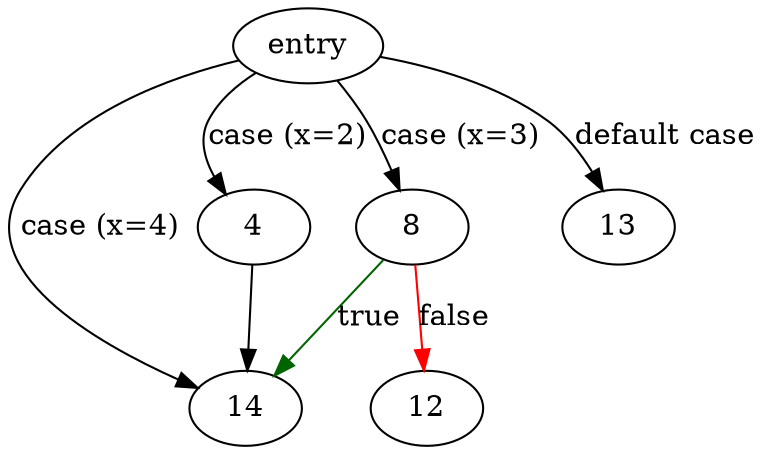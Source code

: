 digraph "savewd_finish" {
	// Node definitions.
	1 [label=entry];
	4;
	8;
	12;
	13;
	14;

	// Edge definitions.
	1 -> 4 [label="case (x=2)"];
	1 -> 8 [label="case (x=3)"];
	1 -> 13 [label="default case"];
	1 -> 14 [label="case (x=4)"];
	4 -> 14;
	8 -> 12 [
		color=red
		label=false
	];
	8 -> 14 [
		color=darkgreen
		label=true
	];
}